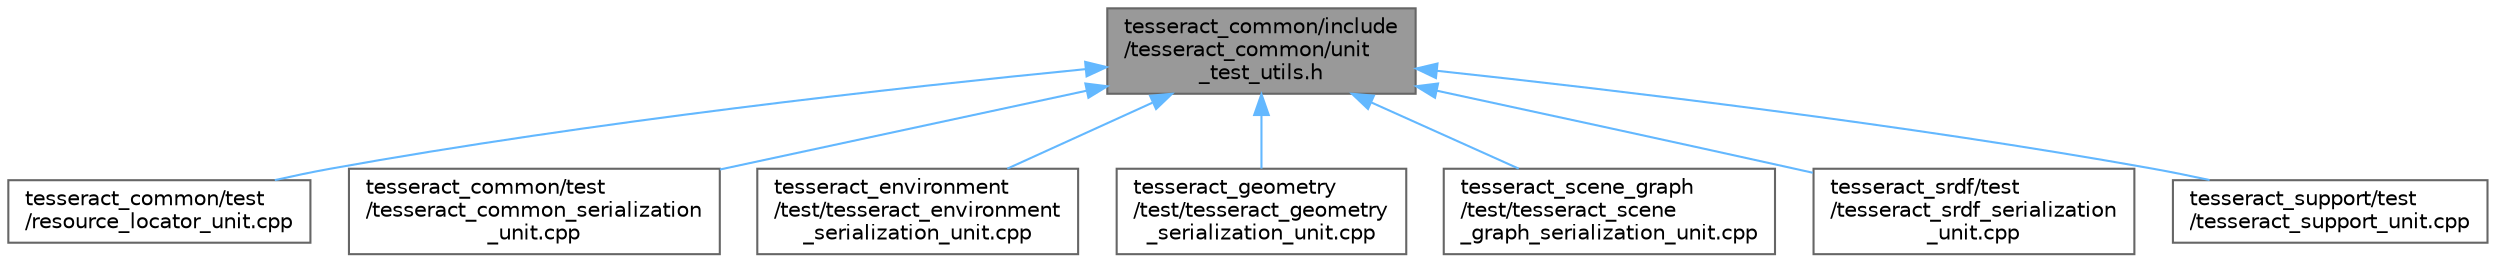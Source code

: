 digraph "tesseract_common/include/tesseract_common/unit_test_utils.h"
{
 // LATEX_PDF_SIZE
  bgcolor="transparent";
  edge [fontname=Helvetica,fontsize=10,labelfontname=Helvetica,labelfontsize=10];
  node [fontname=Helvetica,fontsize=10,shape=box,height=0.2,width=0.4];
  Node1 [label="tesseract_common/include\l/tesseract_common/unit\l_test_utils.h",height=0.2,width=0.4,color="gray40", fillcolor="grey60", style="filled", fontcolor="black",tooltip="Common Tesseract unit test utilities."];
  Node1 -> Node2 [dir="back",color="steelblue1",style="solid"];
  Node2 [label="tesseract_common/test\l/resource_locator_unit.cpp",height=0.2,width=0.4,color="grey40", fillcolor="white", style="filled",URL="$d1/de7/resource__locator__unit_8cpp.html",tooltip=" "];
  Node1 -> Node3 [dir="back",color="steelblue1",style="solid"];
  Node3 [label="tesseract_common/test\l/tesseract_common_serialization\l_unit.cpp",height=0.2,width=0.4,color="grey40", fillcolor="white", style="filled",URL="$d4/d44/tesseract__common__serialization__unit_8cpp.html",tooltip="Tests serialization of types in tesseract_common."];
  Node1 -> Node4 [dir="back",color="steelblue1",style="solid"];
  Node4 [label="tesseract_environment\l/test/tesseract_environment\l_serialization_unit.cpp",height=0.2,width=0.4,color="grey40", fillcolor="white", style="filled",URL="$d9/de5/tesseract__environment__serialization__unit_8cpp.html",tooltip=" "];
  Node1 -> Node5 [dir="back",color="steelblue1",style="solid"];
  Node5 [label="tesseract_geometry\l/test/tesseract_geometry\l_serialization_unit.cpp",height=0.2,width=0.4,color="grey40", fillcolor="white", style="filled",URL="$d2/d49/tesseract__geometry__serialization__unit_8cpp.html",tooltip="Tests serialization of geometry."];
  Node1 -> Node6 [dir="back",color="steelblue1",style="solid"];
  Node6 [label="tesseract_scene_graph\l/test/tesseract_scene\l_graph_serialization_unit.cpp",height=0.2,width=0.4,color="grey40", fillcolor="white", style="filled",URL="$d8/daa/tesseract__scene__graph__serialization__unit_8cpp.html",tooltip="Tests serialization of tesseract_scene_graph."];
  Node1 -> Node7 [dir="back",color="steelblue1",style="solid"];
  Node7 [label="tesseract_srdf/test\l/tesseract_srdf_serialization\l_unit.cpp",height=0.2,width=0.4,color="grey40", fillcolor="white", style="filled",URL="$d9/d45/tesseract__srdf__serialization__unit_8cpp.html",tooltip="Tests serialization."];
  Node1 -> Node8 [dir="back",color="steelblue1",style="solid"];
  Node8 [label="tesseract_support/test\l/tesseract_support_unit.cpp",height=0.2,width=0.4,color="grey40", fillcolor="white", style="filled",URL="$df/de6/tesseract__support__unit_8cpp.html",tooltip=" "];
}
